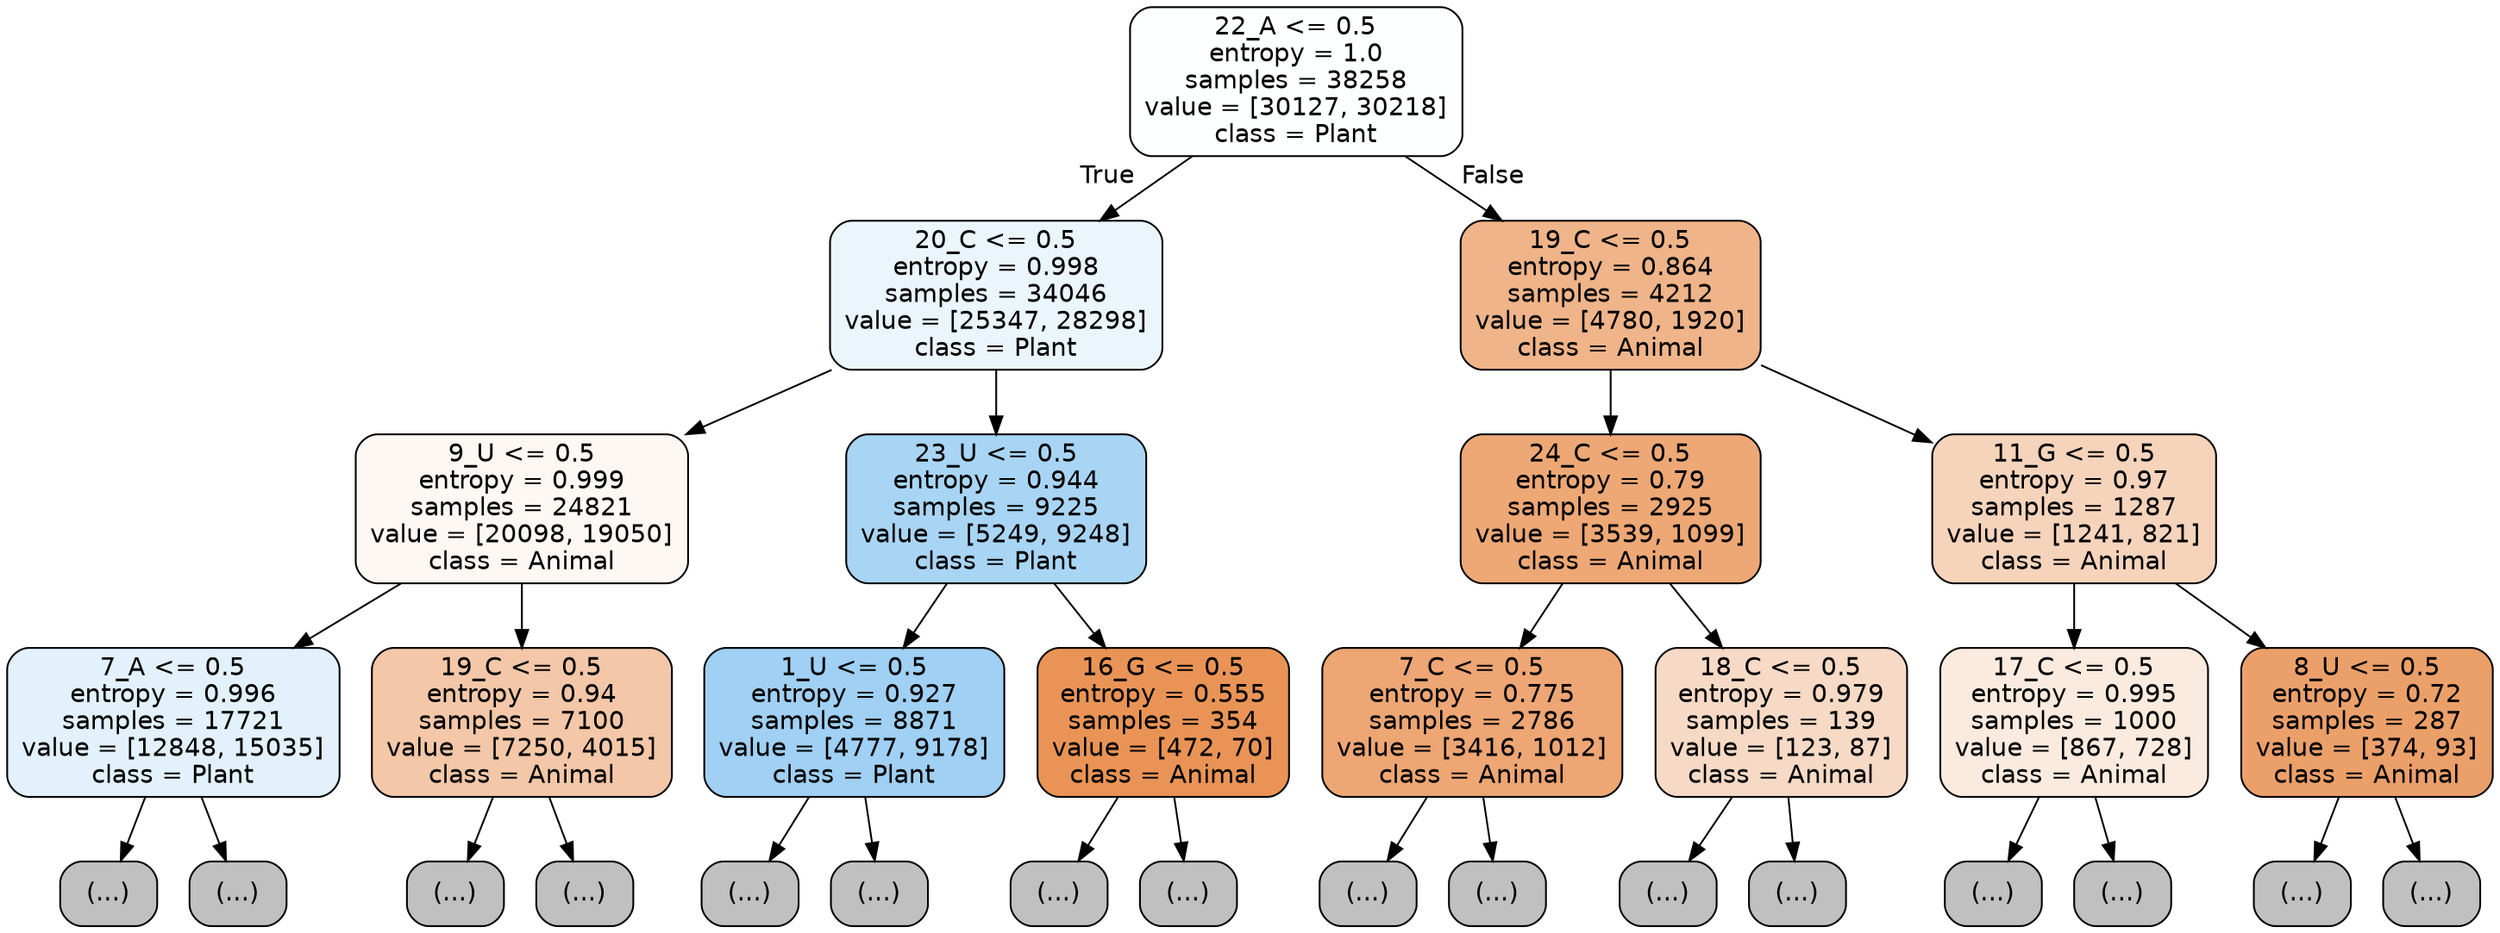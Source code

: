 digraph Tree {
node [shape=box, style="filled, rounded", color="black", fontname="helvetica"] ;
edge [fontname="helvetica"] ;
0 [label="22_A <= 0.5\nentropy = 1.0\nsamples = 38258\nvalue = [30127, 30218]\nclass = Plant", fillcolor="#feffff"] ;
1 [label="20_C <= 0.5\nentropy = 0.998\nsamples = 34046\nvalue = [25347, 28298]\nclass = Plant", fillcolor="#eaf5fc"] ;
0 -> 1 [labeldistance=2.5, labelangle=45, headlabel="True"] ;
2 [label="9_U <= 0.5\nentropy = 0.999\nsamples = 24821\nvalue = [20098, 19050]\nclass = Animal", fillcolor="#fef8f5"] ;
1 -> 2 ;
3 [label="7_A <= 0.5\nentropy = 0.996\nsamples = 17721\nvalue = [12848, 15035]\nclass = Plant", fillcolor="#e2f1fb"] ;
2 -> 3 ;
4 [label="(...)", fillcolor="#C0C0C0"] ;
3 -> 4 ;
6039 [label="(...)", fillcolor="#C0C0C0"] ;
3 -> 6039 ;
8206 [label="19_C <= 0.5\nentropy = 0.94\nsamples = 7100\nvalue = [7250, 4015]\nclass = Animal", fillcolor="#f3c7a7"] ;
2 -> 8206 ;
8207 [label="(...)", fillcolor="#C0C0C0"] ;
8206 -> 8207 ;
10648 [label="(...)", fillcolor="#C0C0C0"] ;
8206 -> 10648 ;
11467 [label="23_U <= 0.5\nentropy = 0.944\nsamples = 9225\nvalue = [5249, 9248]\nclass = Plant", fillcolor="#a9d5f4"] ;
1 -> 11467 ;
11468 [label="1_U <= 0.5\nentropy = 0.927\nsamples = 8871\nvalue = [4777, 9178]\nclass = Plant", fillcolor="#a0d0f3"] ;
11467 -> 11468 ;
11469 [label="(...)", fillcolor="#C0C0C0"] ;
11468 -> 11469 ;
13320 [label="(...)", fillcolor="#C0C0C0"] ;
11468 -> 13320 ;
14797 [label="16_G <= 0.5\nentropy = 0.555\nsamples = 354\nvalue = [472, 70]\nclass = Animal", fillcolor="#e99456"] ;
11467 -> 14797 ;
14798 [label="(...)", fillcolor="#C0C0C0"] ;
14797 -> 14798 ;
14883 [label="(...)", fillcolor="#C0C0C0"] ;
14797 -> 14883 ;
14904 [label="19_C <= 0.5\nentropy = 0.864\nsamples = 4212\nvalue = [4780, 1920]\nclass = Animal", fillcolor="#efb489"] ;
0 -> 14904 [labeldistance=2.5, labelangle=-45, headlabel="False"] ;
14905 [label="24_C <= 0.5\nentropy = 0.79\nsamples = 2925\nvalue = [3539, 1099]\nclass = Animal", fillcolor="#eda876"] ;
14904 -> 14905 ;
14906 [label="7_C <= 0.5\nentropy = 0.775\nsamples = 2786\nvalue = [3416, 1012]\nclass = Animal", fillcolor="#eda674"] ;
14905 -> 14906 ;
14907 [label="(...)", fillcolor="#C0C0C0"] ;
14906 -> 14907 ;
15934 [label="(...)", fillcolor="#C0C0C0"] ;
14906 -> 15934 ;
16191 [label="18_C <= 0.5\nentropy = 0.979\nsamples = 139\nvalue = [123, 87]\nclass = Animal", fillcolor="#f7dac5"] ;
14905 -> 16191 ;
16192 [label="(...)", fillcolor="#C0C0C0"] ;
16191 -> 16192 ;
16247 [label="(...)", fillcolor="#C0C0C0"] ;
16191 -> 16247 ;
16258 [label="11_G <= 0.5\nentropy = 0.97\nsamples = 1287\nvalue = [1241, 821]\nclass = Animal", fillcolor="#f6d4bc"] ;
14904 -> 16258 ;
16259 [label="17_C <= 0.5\nentropy = 0.995\nsamples = 1000\nvalue = [867, 728]\nclass = Animal", fillcolor="#fbebdf"] ;
16258 -> 16259 ;
16260 [label="(...)", fillcolor="#C0C0C0"] ;
16259 -> 16260 ;
16653 [label="(...)", fillcolor="#C0C0C0"] ;
16259 -> 16653 ;
16736 [label="8_U <= 0.5\nentropy = 0.72\nsamples = 287\nvalue = [374, 93]\nclass = Animal", fillcolor="#eba06a"] ;
16258 -> 16736 ;
16737 [label="(...)", fillcolor="#C0C0C0"] ;
16736 -> 16737 ;
16830 [label="(...)", fillcolor="#C0C0C0"] ;
16736 -> 16830 ;
}